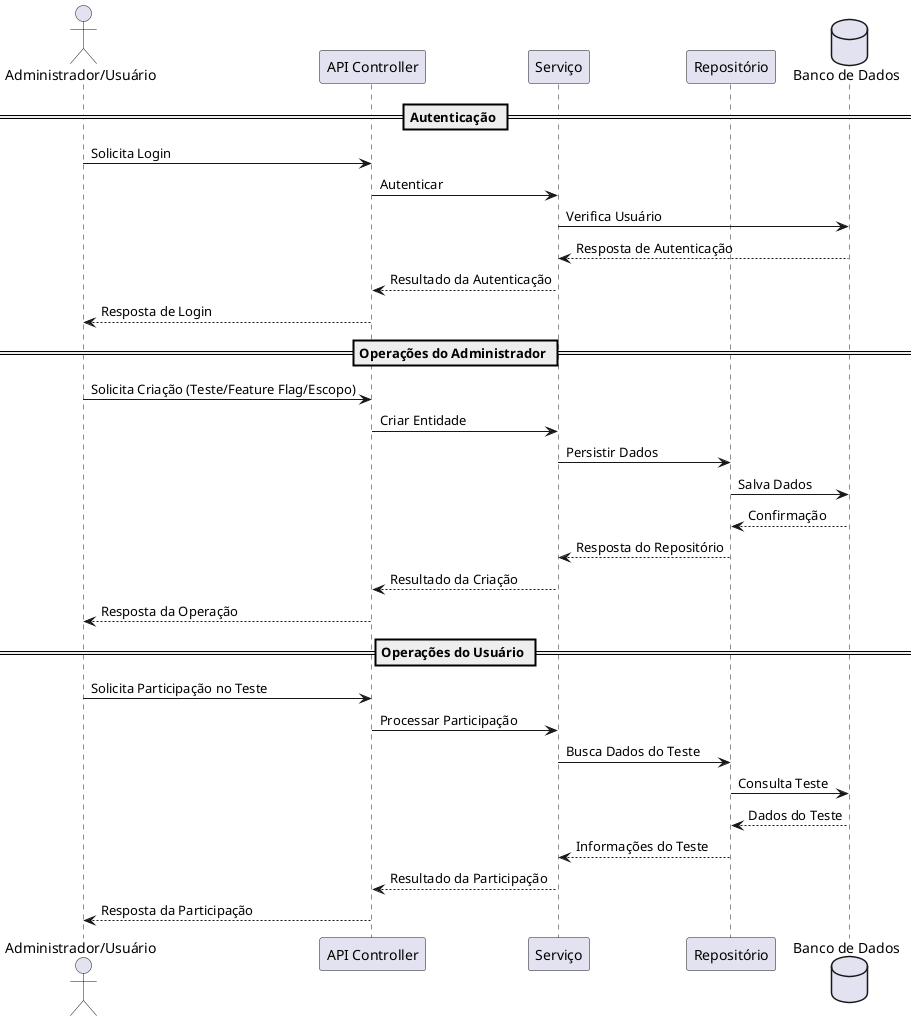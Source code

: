 @startuml
actor Cliente as "Administrador/Usuário"
participant "API Controller" as Controller
participant "Serviço" as Service
participant "Repositório" as Repo
database "Banco de Dados" as DB

== Autenticação ==
Cliente -> Controller : Solicita Login
Controller -> Service : Autenticar
Service -> DB : Verifica Usuário
DB --> Service : Resposta de Autenticação
Service --> Controller : Resultado da Autenticação
Controller --> Cliente : Resposta de Login

== Operações do Administrador ==
Cliente -> Controller : Solicita Criação (Teste/Feature Flag/Escopo)
Controller -> Service : Criar Entidade
Service -> Repo : Persistir Dados
Repo -> DB : Salva Dados
DB --> Repo : Confirmação
Repo --> Service : Resposta do Repositório
Service --> Controller : Resultado da Criação
Controller --> Cliente : Resposta da Operação

== Operações do Usuário ==
Cliente -> Controller : Solicita Participação no Teste
Controller -> Service : Processar Participação
Service -> Repo : Busca Dados do Teste
Repo -> DB : Consulta Teste
DB --> Repo : Dados do Teste
Repo --> Service : Informações do Teste
Service --> Controller : Resultado da Participação
Controller --> Cliente : Resposta da Participação

@enduml
